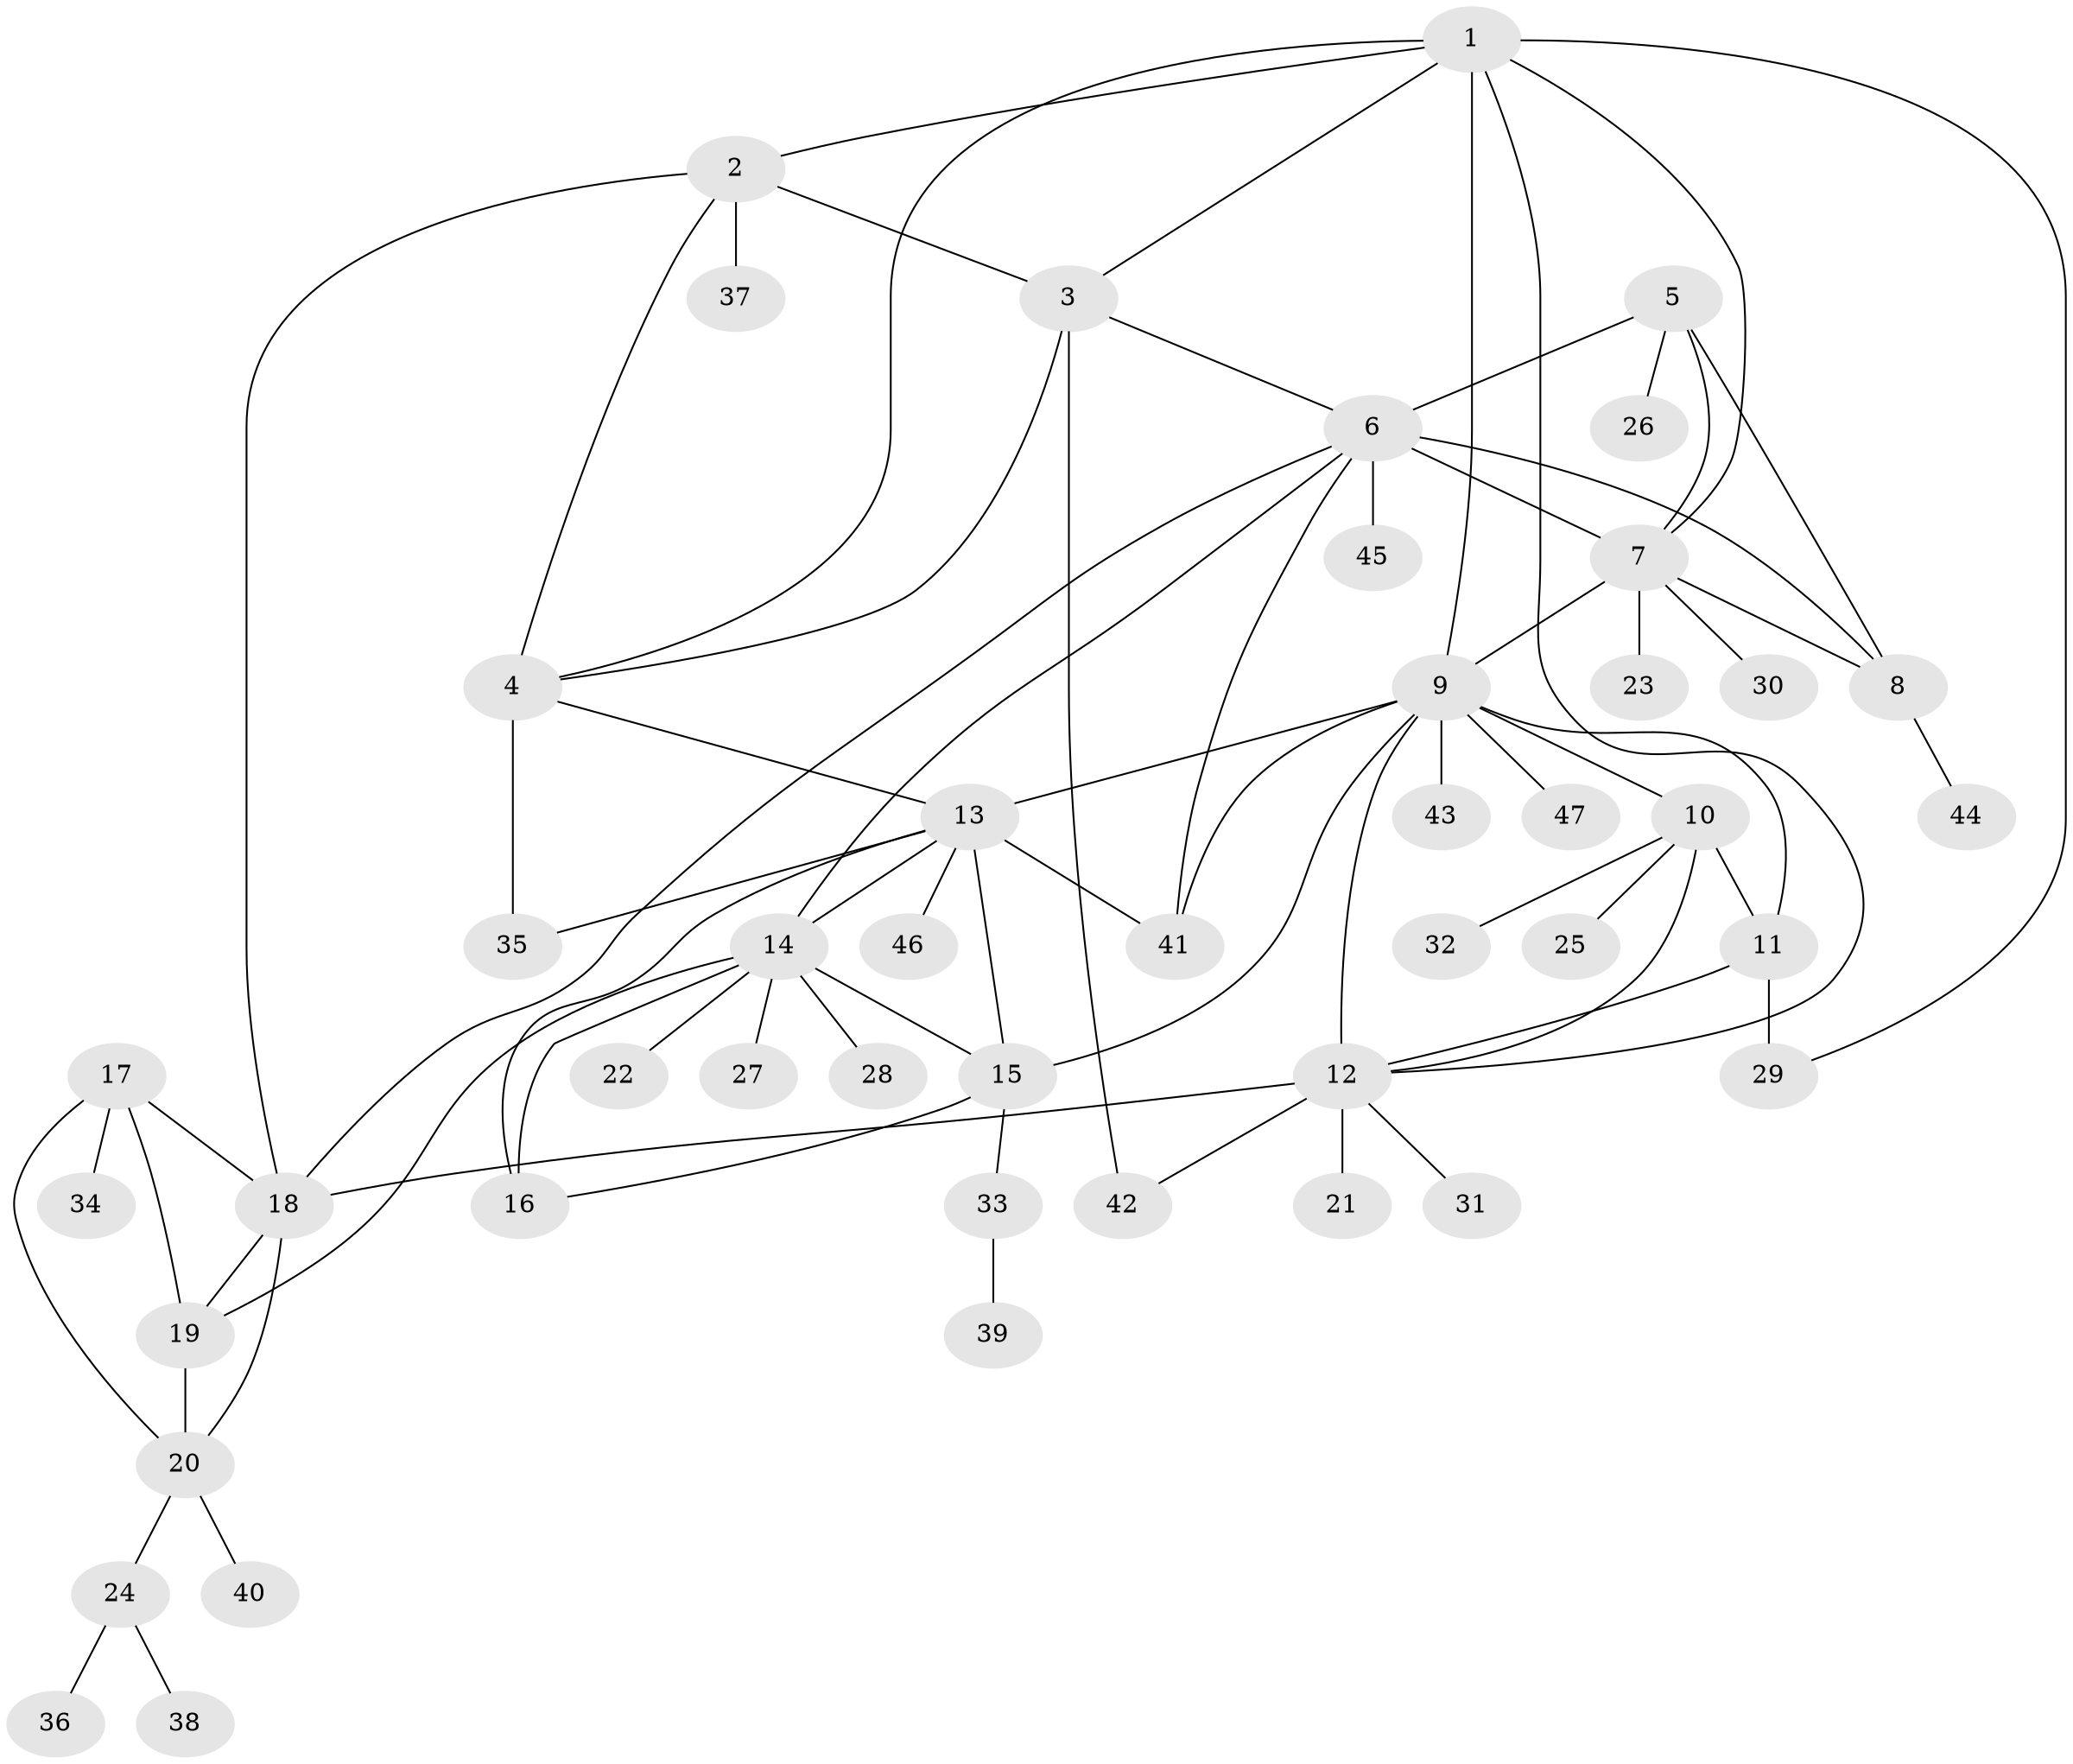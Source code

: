 // original degree distribution, {6: 0.053763440860215055, 8: 0.010752688172043012, 11: 0.03225806451612903, 5: 0.021505376344086023, 10: 0.010752688172043012, 12: 0.010752688172043012, 13: 0.010752688172043012, 9: 0.010752688172043012, 3: 0.053763440860215055, 4: 0.043010752688172046, 7: 0.010752688172043012, 1: 0.5698924731182796, 2: 0.16129032258064516}
// Generated by graph-tools (version 1.1) at 2025/37/03/09/25 02:37:30]
// undirected, 47 vertices, 75 edges
graph export_dot {
graph [start="1"]
  node [color=gray90,style=filled];
  1;
  2;
  3;
  4;
  5;
  6;
  7;
  8;
  9;
  10;
  11;
  12;
  13;
  14;
  15;
  16;
  17;
  18;
  19;
  20;
  21;
  22;
  23;
  24;
  25;
  26;
  27;
  28;
  29;
  30;
  31;
  32;
  33;
  34;
  35;
  36;
  37;
  38;
  39;
  40;
  41;
  42;
  43;
  44;
  45;
  46;
  47;
  1 -- 2 [weight=1.0];
  1 -- 3 [weight=1.0];
  1 -- 4 [weight=1.0];
  1 -- 7 [weight=1.0];
  1 -- 9 [weight=1.0];
  1 -- 12 [weight=1.0];
  1 -- 29 [weight=1.0];
  2 -- 3 [weight=1.0];
  2 -- 4 [weight=1.0];
  2 -- 18 [weight=1.0];
  2 -- 37 [weight=1.0];
  3 -- 4 [weight=1.0];
  3 -- 6 [weight=1.0];
  3 -- 42 [weight=3.0];
  4 -- 13 [weight=1.0];
  4 -- 35 [weight=6.0];
  5 -- 6 [weight=1.0];
  5 -- 7 [weight=1.0];
  5 -- 8 [weight=1.0];
  5 -- 26 [weight=1.0];
  6 -- 7 [weight=1.0];
  6 -- 8 [weight=1.0];
  6 -- 14 [weight=1.0];
  6 -- 18 [weight=1.0];
  6 -- 41 [weight=1.0];
  6 -- 45 [weight=2.0];
  7 -- 8 [weight=1.0];
  7 -- 9 [weight=1.0];
  7 -- 23 [weight=5.0];
  7 -- 30 [weight=1.0];
  8 -- 44 [weight=1.0];
  9 -- 10 [weight=1.0];
  9 -- 11 [weight=1.0];
  9 -- 12 [weight=1.0];
  9 -- 13 [weight=1.0];
  9 -- 15 [weight=1.0];
  9 -- 41 [weight=1.0];
  9 -- 43 [weight=1.0];
  9 -- 47 [weight=1.0];
  10 -- 11 [weight=1.0];
  10 -- 12 [weight=1.0];
  10 -- 25 [weight=1.0];
  10 -- 32 [weight=1.0];
  11 -- 12 [weight=1.0];
  11 -- 29 [weight=2.0];
  12 -- 18 [weight=1.0];
  12 -- 21 [weight=2.0];
  12 -- 31 [weight=1.0];
  12 -- 42 [weight=2.0];
  13 -- 14 [weight=1.0];
  13 -- 15 [weight=4.0];
  13 -- 16 [weight=1.0];
  13 -- 35 [weight=2.0];
  13 -- 41 [weight=1.0];
  13 -- 46 [weight=1.0];
  14 -- 15 [weight=1.0];
  14 -- 16 [weight=1.0];
  14 -- 19 [weight=1.0];
  14 -- 22 [weight=1.0];
  14 -- 27 [weight=1.0];
  14 -- 28 [weight=1.0];
  15 -- 16 [weight=1.0];
  15 -- 33 [weight=1.0];
  17 -- 18 [weight=1.0];
  17 -- 19 [weight=1.0];
  17 -- 20 [weight=1.0];
  17 -- 34 [weight=1.0];
  18 -- 19 [weight=1.0];
  18 -- 20 [weight=1.0];
  19 -- 20 [weight=1.0];
  20 -- 24 [weight=1.0];
  20 -- 40 [weight=1.0];
  24 -- 36 [weight=1.0];
  24 -- 38 [weight=1.0];
  33 -- 39 [weight=1.0];
}
